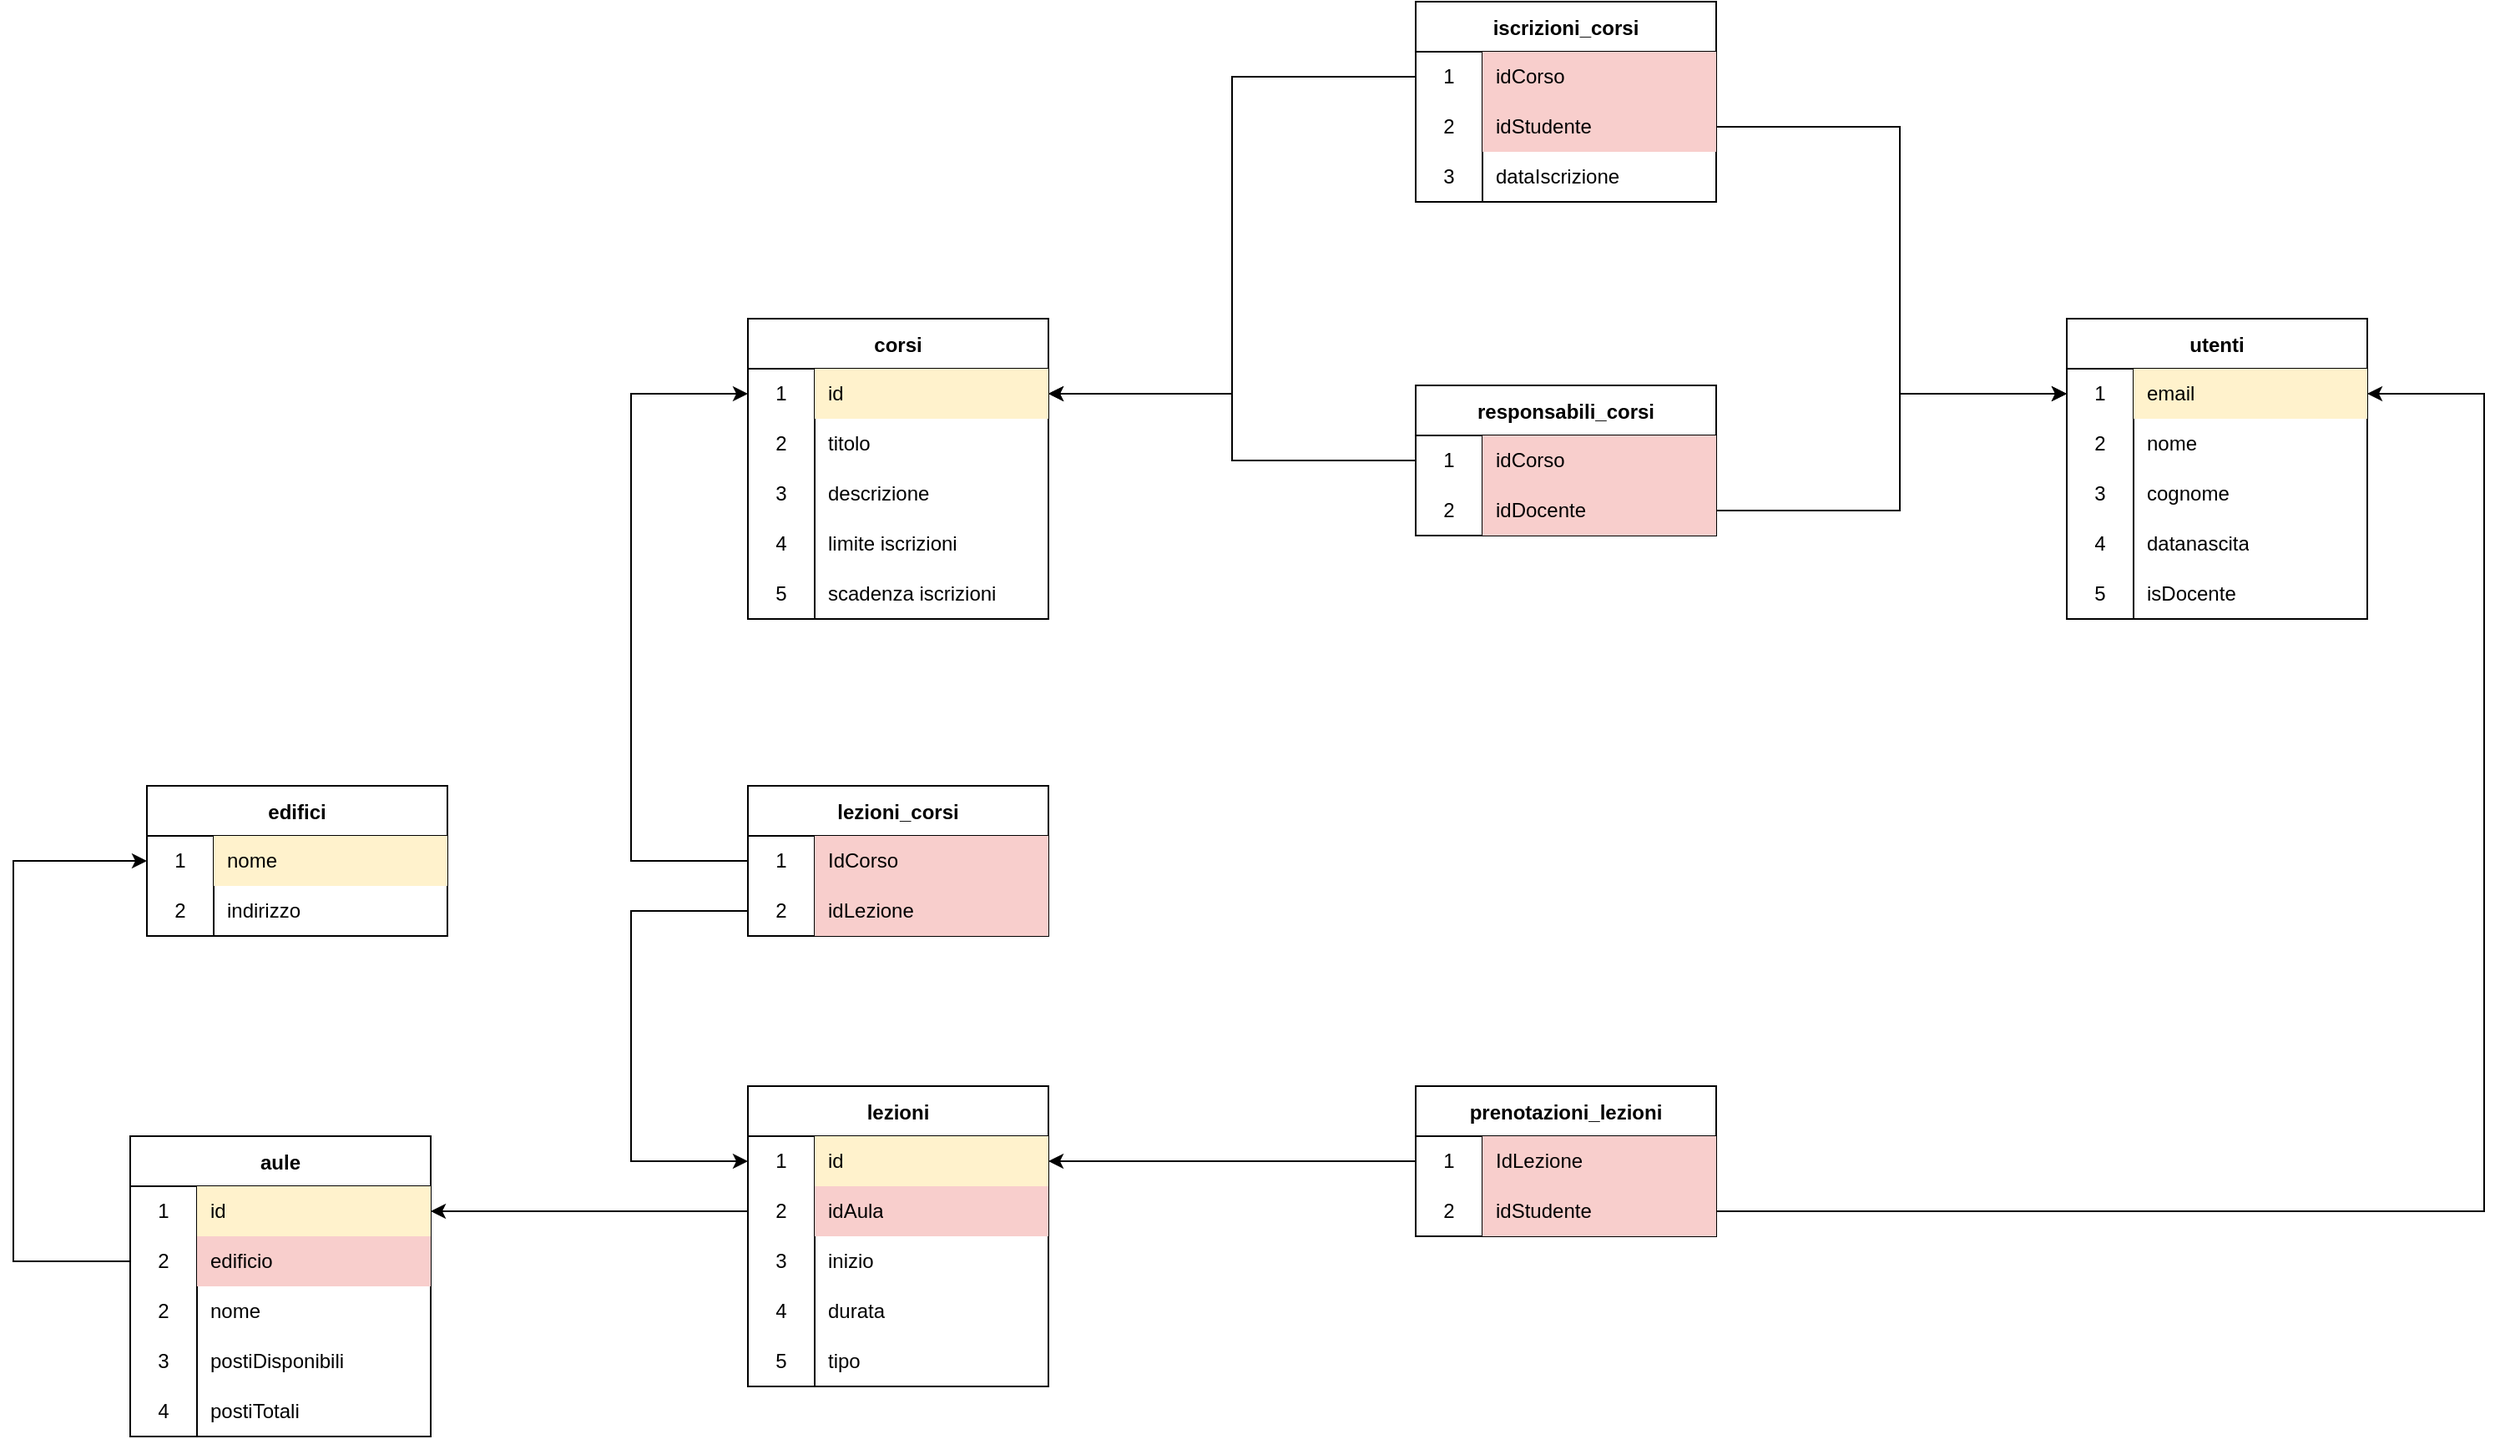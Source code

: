 <mxfile version="17.5.0" type="device"><diagram id="Do8OQqbNWDn9MiTwfZ_v" name="Page-1"><mxGraphModel dx="2545" dy="905" grid="1" gridSize="10" guides="1" tooltips="1" connect="1" arrows="1" fold="1" page="1" pageScale="1" pageWidth="827" pageHeight="1169" math="0" shadow="0"><root><mxCell id="0"/><mxCell id="1" parent="0"/><mxCell id="9APpmhTUJoyWHnllZokA-2" value="utenti" style="shape=table;startSize=30;container=1;collapsible=0;childLayout=tableLayout;fixedRows=1;rowLines=0;fontStyle=1;" parent="1" vertex="1"><mxGeometry x="860" y="480" width="180" height="180" as="geometry"/></mxCell><mxCell id="9APpmhTUJoyWHnllZokA-6" value="" style="shape=tableRow;horizontal=0;startSize=0;swimlaneHead=0;swimlaneBody=0;top=0;left=0;bottom=0;right=0;collapsible=0;dropTarget=0;fillColor=none;points=[[0,0.5],[1,0.5]];portConstraint=eastwest;" parent="9APpmhTUJoyWHnllZokA-2" vertex="1"><mxGeometry y="30" width="180" height="30" as="geometry"/></mxCell><mxCell id="9APpmhTUJoyWHnllZokA-7" value="1" style="shape=partialRectangle;html=1;whiteSpace=wrap;connectable=0;fillColor=none;top=0;left=0;bottom=0;right=0;overflow=hidden;" parent="9APpmhTUJoyWHnllZokA-6" vertex="1"><mxGeometry width="40" height="30" as="geometry"><mxRectangle width="40" height="30" as="alternateBounds"/></mxGeometry></mxCell><mxCell id="9APpmhTUJoyWHnllZokA-8" value="email" style="shape=partialRectangle;html=1;whiteSpace=wrap;connectable=0;fillColor=#fff2cc;top=0;left=0;bottom=0;right=0;align=left;spacingLeft=6;overflow=hidden;strokeColor=#d6b656;" parent="9APpmhTUJoyWHnllZokA-6" vertex="1"><mxGeometry x="40" width="140" height="30" as="geometry"><mxRectangle width="140" height="30" as="alternateBounds"/></mxGeometry></mxCell><mxCell id="9APpmhTUJoyWHnllZokA-9" style="shape=tableRow;horizontal=0;startSize=0;swimlaneHead=0;swimlaneBody=0;top=0;left=0;bottom=0;right=0;collapsible=0;dropTarget=0;fillColor=none;points=[[0,0.5],[1,0.5]];portConstraint=eastwest;" parent="9APpmhTUJoyWHnllZokA-2" vertex="1"><mxGeometry y="60" width="180" height="30" as="geometry"/></mxCell><mxCell id="9APpmhTUJoyWHnllZokA-10" value="2" style="shape=partialRectangle;html=1;whiteSpace=wrap;connectable=0;fillColor=none;top=0;left=0;bottom=0;right=0;overflow=hidden;" parent="9APpmhTUJoyWHnllZokA-9" vertex="1"><mxGeometry width="40" height="30" as="geometry"><mxRectangle width="40" height="30" as="alternateBounds"/></mxGeometry></mxCell><mxCell id="9APpmhTUJoyWHnllZokA-11" value="nome" style="shape=partialRectangle;html=1;whiteSpace=wrap;connectable=0;fillColor=none;top=0;left=0;bottom=0;right=0;align=left;spacingLeft=6;overflow=hidden;" parent="9APpmhTUJoyWHnllZokA-9" vertex="1"><mxGeometry x="40" width="140" height="30" as="geometry"><mxRectangle width="140" height="30" as="alternateBounds"/></mxGeometry></mxCell><mxCell id="9APpmhTUJoyWHnllZokA-12" style="shape=tableRow;horizontal=0;startSize=0;swimlaneHead=0;swimlaneBody=0;top=0;left=0;bottom=0;right=0;collapsible=0;dropTarget=0;fillColor=none;points=[[0,0.5],[1,0.5]];portConstraint=eastwest;" parent="9APpmhTUJoyWHnllZokA-2" vertex="1"><mxGeometry y="90" width="180" height="30" as="geometry"/></mxCell><mxCell id="9APpmhTUJoyWHnllZokA-13" value="3" style="shape=partialRectangle;html=1;whiteSpace=wrap;connectable=0;fillColor=none;top=0;left=0;bottom=0;right=0;overflow=hidden;" parent="9APpmhTUJoyWHnllZokA-12" vertex="1"><mxGeometry width="40" height="30" as="geometry"><mxRectangle width="40" height="30" as="alternateBounds"/></mxGeometry></mxCell><mxCell id="9APpmhTUJoyWHnllZokA-14" value="cognome" style="shape=partialRectangle;html=1;whiteSpace=wrap;connectable=0;fillColor=none;top=0;left=0;bottom=0;right=0;align=left;spacingLeft=6;overflow=hidden;" parent="9APpmhTUJoyWHnllZokA-12" vertex="1"><mxGeometry x="40" width="140" height="30" as="geometry"><mxRectangle width="140" height="30" as="alternateBounds"/></mxGeometry></mxCell><mxCell id="9APpmhTUJoyWHnllZokA-15" style="shape=tableRow;horizontal=0;startSize=0;swimlaneHead=0;swimlaneBody=0;top=0;left=0;bottom=0;right=0;collapsible=0;dropTarget=0;fillColor=none;points=[[0,0.5],[1,0.5]];portConstraint=eastwest;" parent="9APpmhTUJoyWHnllZokA-2" vertex="1"><mxGeometry y="120" width="180" height="30" as="geometry"/></mxCell><mxCell id="9APpmhTUJoyWHnllZokA-16" value="4" style="shape=partialRectangle;html=1;whiteSpace=wrap;connectable=0;fillColor=none;top=0;left=0;bottom=0;right=0;overflow=hidden;" parent="9APpmhTUJoyWHnllZokA-15" vertex="1"><mxGeometry width="40" height="30" as="geometry"><mxRectangle width="40" height="30" as="alternateBounds"/></mxGeometry></mxCell><mxCell id="9APpmhTUJoyWHnllZokA-17" value="datanascita" style="shape=partialRectangle;html=1;whiteSpace=wrap;connectable=0;fillColor=none;top=0;left=0;bottom=0;right=0;align=left;spacingLeft=6;overflow=hidden;" parent="9APpmhTUJoyWHnllZokA-15" vertex="1"><mxGeometry x="40" width="140" height="30" as="geometry"><mxRectangle width="140" height="30" as="alternateBounds"/></mxGeometry></mxCell><mxCell id="9APpmhTUJoyWHnllZokA-133" style="shape=tableRow;horizontal=0;startSize=0;swimlaneHead=0;swimlaneBody=0;top=0;left=0;bottom=0;right=0;collapsible=0;dropTarget=0;fillColor=none;points=[[0,0.5],[1,0.5]];portConstraint=eastwest;" parent="9APpmhTUJoyWHnllZokA-2" vertex="1"><mxGeometry y="150" width="180" height="30" as="geometry"/></mxCell><mxCell id="9APpmhTUJoyWHnllZokA-134" value="5" style="shape=partialRectangle;html=1;whiteSpace=wrap;connectable=0;fillColor=none;top=0;left=0;bottom=0;right=0;overflow=hidden;" parent="9APpmhTUJoyWHnllZokA-133" vertex="1"><mxGeometry width="40" height="30" as="geometry"><mxRectangle width="40" height="30" as="alternateBounds"/></mxGeometry></mxCell><mxCell id="9APpmhTUJoyWHnllZokA-135" value="isDocente" style="shape=partialRectangle;html=1;whiteSpace=wrap;connectable=0;fillColor=none;top=0;left=0;bottom=0;right=0;align=left;spacingLeft=6;overflow=hidden;" parent="9APpmhTUJoyWHnllZokA-133" vertex="1"><mxGeometry x="40" width="140" height="30" as="geometry"><mxRectangle width="140" height="30" as="alternateBounds"/></mxGeometry></mxCell><mxCell id="9APpmhTUJoyWHnllZokA-33" value="lezioni" style="shape=table;startSize=30;container=1;collapsible=0;childLayout=tableLayout;fixedRows=1;rowLines=0;fontStyle=1;" parent="1" vertex="1"><mxGeometry x="70" y="940" width="180" height="180" as="geometry"/></mxCell><mxCell id="9APpmhTUJoyWHnllZokA-34" value="" style="shape=tableRow;horizontal=0;startSize=0;swimlaneHead=0;swimlaneBody=0;top=0;left=0;bottom=0;right=0;collapsible=0;dropTarget=0;fillColor=none;points=[[0,0.5],[1,0.5]];portConstraint=eastwest;" parent="9APpmhTUJoyWHnllZokA-33" vertex="1"><mxGeometry y="30" width="180" height="30" as="geometry"/></mxCell><mxCell id="9APpmhTUJoyWHnllZokA-35" value="1" style="shape=partialRectangle;html=1;whiteSpace=wrap;connectable=0;fillColor=none;top=0;left=0;bottom=0;right=0;overflow=hidden;pointerEvents=1;" parent="9APpmhTUJoyWHnllZokA-34" vertex="1"><mxGeometry width="40" height="30" as="geometry"><mxRectangle width="40" height="30" as="alternateBounds"/></mxGeometry></mxCell><mxCell id="9APpmhTUJoyWHnllZokA-36" value="id" style="shape=partialRectangle;html=1;whiteSpace=wrap;connectable=0;fillColor=#fff2cc;top=0;left=0;bottom=0;right=0;align=left;spacingLeft=6;overflow=hidden;strokeColor=#d6b656;" parent="9APpmhTUJoyWHnllZokA-34" vertex="1"><mxGeometry x="40" width="140" height="30" as="geometry"><mxRectangle width="140" height="30" as="alternateBounds"/></mxGeometry></mxCell><mxCell id="9APpmhTUJoyWHnllZokA-204" style="shape=tableRow;horizontal=0;startSize=0;swimlaneHead=0;swimlaneBody=0;top=0;left=0;bottom=0;right=0;collapsible=0;dropTarget=0;fillColor=none;points=[[0,0.5],[1,0.5]];portConstraint=eastwest;" parent="9APpmhTUJoyWHnllZokA-33" vertex="1"><mxGeometry y="60" width="180" height="30" as="geometry"/></mxCell><mxCell id="9APpmhTUJoyWHnllZokA-205" value="2" style="shape=partialRectangle;html=1;whiteSpace=wrap;connectable=0;fillColor=none;top=0;left=0;bottom=0;right=0;overflow=hidden;" parent="9APpmhTUJoyWHnllZokA-204" vertex="1"><mxGeometry width="40" height="30" as="geometry"><mxRectangle width="40" height="30" as="alternateBounds"/></mxGeometry></mxCell><mxCell id="9APpmhTUJoyWHnllZokA-206" value="&lt;span&gt;idAula&lt;/span&gt;" style="shape=partialRectangle;html=1;whiteSpace=wrap;connectable=0;fillColor=#f8cecc;top=0;left=0;bottom=0;right=0;align=left;spacingLeft=6;overflow=hidden;strokeColor=#b85450;" parent="9APpmhTUJoyWHnllZokA-204" vertex="1"><mxGeometry x="40" width="140" height="30" as="geometry"><mxRectangle width="140" height="30" as="alternateBounds"/></mxGeometry></mxCell><mxCell id="9APpmhTUJoyWHnllZokA-37" value="" style="shape=tableRow;horizontal=0;startSize=0;swimlaneHead=0;swimlaneBody=0;top=0;left=0;bottom=0;right=0;collapsible=0;dropTarget=0;fillColor=none;points=[[0,0.5],[1,0.5]];portConstraint=eastwest;" parent="9APpmhTUJoyWHnllZokA-33" vertex="1"><mxGeometry y="90" width="180" height="30" as="geometry"/></mxCell><mxCell id="9APpmhTUJoyWHnllZokA-38" value="3" style="shape=partialRectangle;html=1;whiteSpace=wrap;connectable=0;fillColor=none;top=0;left=0;bottom=0;right=0;overflow=hidden;" parent="9APpmhTUJoyWHnllZokA-37" vertex="1"><mxGeometry width="40" height="30" as="geometry"><mxRectangle width="40" height="30" as="alternateBounds"/></mxGeometry></mxCell><mxCell id="9APpmhTUJoyWHnllZokA-39" value="inizio" style="shape=partialRectangle;html=1;whiteSpace=wrap;connectable=0;fillColor=none;top=0;left=0;bottom=0;right=0;align=left;spacingLeft=6;overflow=hidden;" parent="9APpmhTUJoyWHnllZokA-37" vertex="1"><mxGeometry x="40" width="140" height="30" as="geometry"><mxRectangle width="140" height="30" as="alternateBounds"/></mxGeometry></mxCell><mxCell id="9APpmhTUJoyWHnllZokA-40" value="" style="shape=tableRow;horizontal=0;startSize=0;swimlaneHead=0;swimlaneBody=0;top=0;left=0;bottom=0;right=0;collapsible=0;dropTarget=0;fillColor=none;points=[[0,0.5],[1,0.5]];portConstraint=eastwest;" parent="9APpmhTUJoyWHnllZokA-33" vertex="1"><mxGeometry y="120" width="180" height="30" as="geometry"/></mxCell><mxCell id="9APpmhTUJoyWHnllZokA-41" value="4" style="shape=partialRectangle;html=1;whiteSpace=wrap;connectable=0;fillColor=none;top=0;left=0;bottom=0;right=0;overflow=hidden;" parent="9APpmhTUJoyWHnllZokA-40" vertex="1"><mxGeometry width="40" height="30" as="geometry"><mxRectangle width="40" height="30" as="alternateBounds"/></mxGeometry></mxCell><mxCell id="9APpmhTUJoyWHnllZokA-42" value="durata" style="shape=partialRectangle;html=1;whiteSpace=wrap;connectable=0;fillColor=none;top=0;left=0;bottom=0;right=0;align=left;spacingLeft=6;overflow=hidden;" parent="9APpmhTUJoyWHnllZokA-40" vertex="1"><mxGeometry x="40" width="140" height="30" as="geometry"><mxRectangle width="140" height="30" as="alternateBounds"/></mxGeometry></mxCell><mxCell id="9APpmhTUJoyWHnllZokA-200" style="shape=tableRow;horizontal=0;startSize=0;swimlaneHead=0;swimlaneBody=0;top=0;left=0;bottom=0;right=0;collapsible=0;dropTarget=0;fillColor=none;points=[[0,0.5],[1,0.5]];portConstraint=eastwest;" parent="9APpmhTUJoyWHnllZokA-33" vertex="1"><mxGeometry y="150" width="180" height="30" as="geometry"/></mxCell><mxCell id="9APpmhTUJoyWHnllZokA-201" value="5" style="shape=partialRectangle;html=1;whiteSpace=wrap;connectable=0;fillColor=none;top=0;left=0;bottom=0;right=0;overflow=hidden;" parent="9APpmhTUJoyWHnllZokA-200" vertex="1"><mxGeometry width="40" height="30" as="geometry"><mxRectangle width="40" height="30" as="alternateBounds"/></mxGeometry></mxCell><mxCell id="9APpmhTUJoyWHnllZokA-202" value="tipo" style="shape=partialRectangle;html=1;whiteSpace=wrap;connectable=0;fillColor=none;top=0;left=0;bottom=0;right=0;align=left;spacingLeft=6;overflow=hidden;" parent="9APpmhTUJoyWHnllZokA-200" vertex="1"><mxGeometry x="40" width="140" height="30" as="geometry"><mxRectangle width="140" height="30" as="alternateBounds"/></mxGeometry></mxCell><mxCell id="9APpmhTUJoyWHnllZokA-43" value="corsi" style="shape=table;startSize=30;container=1;collapsible=0;childLayout=tableLayout;fixedRows=1;rowLines=0;fontStyle=1;" parent="1" vertex="1"><mxGeometry x="70" y="480" width="180" height="180" as="geometry"/></mxCell><mxCell id="9APpmhTUJoyWHnllZokA-44" style="shape=tableRow;horizontal=0;startSize=0;swimlaneHead=0;swimlaneBody=0;top=0;left=0;bottom=0;right=0;collapsible=0;dropTarget=0;fillColor=none;points=[[0,0.5],[1,0.5]];portConstraint=eastwest;" parent="9APpmhTUJoyWHnllZokA-43" vertex="1"><mxGeometry y="30" width="180" height="30" as="geometry"/></mxCell><mxCell id="9APpmhTUJoyWHnllZokA-45" value="1" style="shape=partialRectangle;html=1;whiteSpace=wrap;connectable=0;fillColor=none;top=0;left=0;bottom=0;right=0;overflow=hidden;pointerEvents=1;" parent="9APpmhTUJoyWHnllZokA-44" vertex="1"><mxGeometry width="40" height="30" as="geometry"><mxRectangle width="40" height="30" as="alternateBounds"/></mxGeometry></mxCell><mxCell id="9APpmhTUJoyWHnllZokA-46" value="id" style="shape=partialRectangle;html=1;whiteSpace=wrap;connectable=0;fillColor=#fff2cc;top=0;left=0;bottom=0;right=0;align=left;spacingLeft=6;overflow=hidden;strokeColor=#d6b656;" parent="9APpmhTUJoyWHnllZokA-44" vertex="1"><mxGeometry x="40" width="140" height="30" as="geometry"><mxRectangle width="140" height="30" as="alternateBounds"/></mxGeometry></mxCell><mxCell id="9APpmhTUJoyWHnllZokA-47" value="" style="shape=tableRow;horizontal=0;startSize=0;swimlaneHead=0;swimlaneBody=0;top=0;left=0;bottom=0;right=0;collapsible=0;dropTarget=0;fillColor=none;points=[[0,0.5],[1,0.5]];portConstraint=eastwest;" parent="9APpmhTUJoyWHnllZokA-43" vertex="1"><mxGeometry y="60" width="180" height="30" as="geometry"/></mxCell><mxCell id="9APpmhTUJoyWHnllZokA-48" value="2" style="shape=partialRectangle;html=1;whiteSpace=wrap;connectable=0;fillColor=none;top=0;left=0;bottom=0;right=0;overflow=hidden;pointerEvents=1;" parent="9APpmhTUJoyWHnllZokA-47" vertex="1"><mxGeometry width="40" height="30" as="geometry"><mxRectangle width="40" height="30" as="alternateBounds"/></mxGeometry></mxCell><mxCell id="9APpmhTUJoyWHnllZokA-49" value="titolo" style="shape=partialRectangle;html=1;whiteSpace=wrap;connectable=0;fillColor=none;top=0;left=0;bottom=0;right=0;align=left;spacingLeft=6;overflow=hidden;" parent="9APpmhTUJoyWHnllZokA-47" vertex="1"><mxGeometry x="40" width="140" height="30" as="geometry"><mxRectangle width="140" height="30" as="alternateBounds"/></mxGeometry></mxCell><mxCell id="paKhZ5-qJd5fVoAZMEzW-17" style="shape=tableRow;horizontal=0;startSize=0;swimlaneHead=0;swimlaneBody=0;top=0;left=0;bottom=0;right=0;collapsible=0;dropTarget=0;fillColor=none;points=[[0,0.5],[1,0.5]];portConstraint=eastwest;" vertex="1" parent="9APpmhTUJoyWHnllZokA-43"><mxGeometry y="90" width="180" height="30" as="geometry"/></mxCell><mxCell id="paKhZ5-qJd5fVoAZMEzW-18" value="3" style="shape=partialRectangle;html=1;whiteSpace=wrap;connectable=0;fillColor=none;top=0;left=0;bottom=0;right=0;overflow=hidden;pointerEvents=1;" vertex="1" parent="paKhZ5-qJd5fVoAZMEzW-17"><mxGeometry width="40" height="30" as="geometry"><mxRectangle width="40" height="30" as="alternateBounds"/></mxGeometry></mxCell><mxCell id="paKhZ5-qJd5fVoAZMEzW-19" value="&lt;span&gt;descrizione&lt;/span&gt;" style="shape=partialRectangle;html=1;whiteSpace=wrap;connectable=0;fillColor=none;top=0;left=0;bottom=0;right=0;align=left;spacingLeft=6;overflow=hidden;" vertex="1" parent="paKhZ5-qJd5fVoAZMEzW-17"><mxGeometry x="40" width="140" height="30" as="geometry"><mxRectangle width="140" height="30" as="alternateBounds"/></mxGeometry></mxCell><mxCell id="9APpmhTUJoyWHnllZokA-50" value="" style="shape=tableRow;horizontal=0;startSize=0;swimlaneHead=0;swimlaneBody=0;top=0;left=0;bottom=0;right=0;collapsible=0;dropTarget=0;fillColor=none;points=[[0,0.5],[1,0.5]];portConstraint=eastwest;" parent="9APpmhTUJoyWHnllZokA-43" vertex="1"><mxGeometry y="120" width="180" height="30" as="geometry"/></mxCell><mxCell id="9APpmhTUJoyWHnllZokA-51" value="4" style="shape=partialRectangle;html=1;whiteSpace=wrap;connectable=0;fillColor=none;top=0;left=0;bottom=0;right=0;overflow=hidden;" parent="9APpmhTUJoyWHnllZokA-50" vertex="1"><mxGeometry width="40" height="30" as="geometry"><mxRectangle width="40" height="30" as="alternateBounds"/></mxGeometry></mxCell><mxCell id="9APpmhTUJoyWHnllZokA-52" value="limite iscrizioni" style="shape=partialRectangle;html=1;whiteSpace=wrap;connectable=0;fillColor=none;top=0;left=0;bottom=0;right=0;align=left;spacingLeft=6;overflow=hidden;" parent="9APpmhTUJoyWHnllZokA-50" vertex="1"><mxGeometry x="40" width="140" height="30" as="geometry"><mxRectangle width="140" height="30" as="alternateBounds"/></mxGeometry></mxCell><mxCell id="9APpmhTUJoyWHnllZokA-53" value="" style="shape=tableRow;horizontal=0;startSize=0;swimlaneHead=0;swimlaneBody=0;top=0;left=0;bottom=0;right=0;collapsible=0;dropTarget=0;fillColor=none;points=[[0,0.5],[1,0.5]];portConstraint=eastwest;" parent="9APpmhTUJoyWHnllZokA-43" vertex="1"><mxGeometry y="150" width="180" height="30" as="geometry"/></mxCell><mxCell id="9APpmhTUJoyWHnllZokA-54" value="5" style="shape=partialRectangle;html=1;whiteSpace=wrap;connectable=0;fillColor=none;top=0;left=0;bottom=0;right=0;overflow=hidden;" parent="9APpmhTUJoyWHnllZokA-53" vertex="1"><mxGeometry width="40" height="30" as="geometry"><mxRectangle width="40" height="30" as="alternateBounds"/></mxGeometry></mxCell><mxCell id="9APpmhTUJoyWHnllZokA-55" value="scadenza iscrizioni" style="shape=partialRectangle;html=1;whiteSpace=wrap;connectable=0;fillColor=none;top=0;left=0;bottom=0;right=0;align=left;spacingLeft=6;overflow=hidden;" parent="9APpmhTUJoyWHnllZokA-53" vertex="1"><mxGeometry x="40" width="140" height="30" as="geometry"><mxRectangle width="140" height="30" as="alternateBounds"/></mxGeometry></mxCell><mxCell id="9APpmhTUJoyWHnllZokA-60" value="aule" style="shape=table;startSize=30;container=1;collapsible=0;childLayout=tableLayout;fixedRows=1;rowLines=0;fontStyle=1;" parent="1" vertex="1"><mxGeometry x="-300" y="970" width="180" height="180" as="geometry"/></mxCell><mxCell id="9APpmhTUJoyWHnllZokA-61" value="" style="shape=tableRow;horizontal=0;startSize=0;swimlaneHead=0;swimlaneBody=0;top=0;left=0;bottom=0;right=0;collapsible=0;dropTarget=0;fillColor=none;points=[[0,0.5],[1,0.5]];portConstraint=eastwest;" parent="9APpmhTUJoyWHnllZokA-60" vertex="1"><mxGeometry y="30" width="180" height="30" as="geometry"/></mxCell><mxCell id="9APpmhTUJoyWHnllZokA-62" value="1" style="shape=partialRectangle;html=1;whiteSpace=wrap;connectable=0;fillColor=none;top=0;left=0;bottom=0;right=0;overflow=hidden;pointerEvents=1;" parent="9APpmhTUJoyWHnllZokA-61" vertex="1"><mxGeometry width="40" height="30" as="geometry"><mxRectangle width="40" height="30" as="alternateBounds"/></mxGeometry></mxCell><mxCell id="9APpmhTUJoyWHnllZokA-63" value="id" style="shape=partialRectangle;html=1;whiteSpace=wrap;connectable=0;fillColor=#fff2cc;top=0;left=0;bottom=0;right=0;align=left;spacingLeft=6;overflow=hidden;strokeColor=#d6b656;" parent="9APpmhTUJoyWHnllZokA-61" vertex="1"><mxGeometry x="40" width="140" height="30" as="geometry"><mxRectangle width="140" height="30" as="alternateBounds"/></mxGeometry></mxCell><mxCell id="paKhZ5-qJd5fVoAZMEzW-9" style="shape=tableRow;horizontal=0;startSize=0;swimlaneHead=0;swimlaneBody=0;top=0;left=0;bottom=0;right=0;collapsible=0;dropTarget=0;fillColor=none;points=[[0,0.5],[1,0.5]];portConstraint=eastwest;" vertex="1" parent="9APpmhTUJoyWHnllZokA-60"><mxGeometry y="60" width="180" height="30" as="geometry"/></mxCell><mxCell id="paKhZ5-qJd5fVoAZMEzW-10" value="2" style="shape=partialRectangle;html=1;whiteSpace=wrap;connectable=0;fillColor=none;top=0;left=0;bottom=0;right=0;overflow=hidden;pointerEvents=1;" vertex="1" parent="paKhZ5-qJd5fVoAZMEzW-9"><mxGeometry width="40" height="30" as="geometry"><mxRectangle width="40" height="30" as="alternateBounds"/></mxGeometry></mxCell><mxCell id="paKhZ5-qJd5fVoAZMEzW-11" value="edificio" style="shape=partialRectangle;html=1;whiteSpace=wrap;connectable=0;fillColor=#f8cecc;top=0;left=0;bottom=0;right=0;align=left;spacingLeft=6;overflow=hidden;strokeColor=#b85450;" vertex="1" parent="paKhZ5-qJd5fVoAZMEzW-9"><mxGeometry x="40" width="140" height="30" as="geometry"><mxRectangle width="140" height="30" as="alternateBounds"/></mxGeometry></mxCell><mxCell id="9APpmhTUJoyWHnllZokA-64" value="" style="shape=tableRow;horizontal=0;startSize=0;swimlaneHead=0;swimlaneBody=0;top=0;left=0;bottom=0;right=0;collapsible=0;dropTarget=0;fillColor=none;points=[[0,0.5],[1,0.5]];portConstraint=eastwest;" parent="9APpmhTUJoyWHnllZokA-60" vertex="1"><mxGeometry y="90" width="180" height="30" as="geometry"/></mxCell><mxCell id="9APpmhTUJoyWHnllZokA-65" value="2" style="shape=partialRectangle;html=1;whiteSpace=wrap;connectable=0;fillColor=none;top=0;left=0;bottom=0;right=0;overflow=hidden;" parent="9APpmhTUJoyWHnllZokA-64" vertex="1"><mxGeometry width="40" height="30" as="geometry"><mxRectangle width="40" height="30" as="alternateBounds"/></mxGeometry></mxCell><mxCell id="9APpmhTUJoyWHnllZokA-66" value="nome" style="shape=partialRectangle;html=1;whiteSpace=wrap;connectable=0;fillColor=none;top=0;left=0;bottom=0;right=0;align=left;spacingLeft=6;overflow=hidden;" parent="9APpmhTUJoyWHnllZokA-64" vertex="1"><mxGeometry x="40" width="140" height="30" as="geometry"><mxRectangle width="140" height="30" as="alternateBounds"/></mxGeometry></mxCell><mxCell id="9APpmhTUJoyWHnllZokA-67" value="" style="shape=tableRow;horizontal=0;startSize=0;swimlaneHead=0;swimlaneBody=0;top=0;left=0;bottom=0;right=0;collapsible=0;dropTarget=0;fillColor=none;points=[[0,0.5],[1,0.5]];portConstraint=eastwest;" parent="9APpmhTUJoyWHnllZokA-60" vertex="1"><mxGeometry y="120" width="180" height="30" as="geometry"/></mxCell><mxCell id="9APpmhTUJoyWHnllZokA-68" value="3" style="shape=partialRectangle;html=1;whiteSpace=wrap;connectable=0;fillColor=none;top=0;left=0;bottom=0;right=0;overflow=hidden;" parent="9APpmhTUJoyWHnllZokA-67" vertex="1"><mxGeometry width="40" height="30" as="geometry"><mxRectangle width="40" height="30" as="alternateBounds"/></mxGeometry></mxCell><mxCell id="9APpmhTUJoyWHnllZokA-69" value="postiDisponibili" style="shape=partialRectangle;html=1;whiteSpace=wrap;connectable=0;fillColor=none;top=0;left=0;bottom=0;right=0;align=left;spacingLeft=6;overflow=hidden;" parent="9APpmhTUJoyWHnllZokA-67" vertex="1"><mxGeometry x="40" width="140" height="30" as="geometry"><mxRectangle width="140" height="30" as="alternateBounds"/></mxGeometry></mxCell><mxCell id="9APpmhTUJoyWHnllZokA-70" style="shape=tableRow;horizontal=0;startSize=0;swimlaneHead=0;swimlaneBody=0;top=0;left=0;bottom=0;right=0;collapsible=0;dropTarget=0;fillColor=none;points=[[0,0.5],[1,0.5]];portConstraint=eastwest;" parent="9APpmhTUJoyWHnllZokA-60" vertex="1"><mxGeometry y="150" width="180" height="30" as="geometry"/></mxCell><mxCell id="9APpmhTUJoyWHnllZokA-71" value="4" style="shape=partialRectangle;html=1;whiteSpace=wrap;connectable=0;fillColor=none;top=0;left=0;bottom=0;right=0;overflow=hidden;" parent="9APpmhTUJoyWHnllZokA-70" vertex="1"><mxGeometry width="40" height="30" as="geometry"><mxRectangle width="40" height="30" as="alternateBounds"/></mxGeometry></mxCell><mxCell id="9APpmhTUJoyWHnllZokA-72" value="postiTotali" style="shape=partialRectangle;html=1;whiteSpace=wrap;connectable=0;fillColor=none;top=0;left=0;bottom=0;right=0;align=left;spacingLeft=6;overflow=hidden;" parent="9APpmhTUJoyWHnllZokA-70" vertex="1"><mxGeometry x="40" width="140" height="30" as="geometry"><mxRectangle width="140" height="30" as="alternateBounds"/></mxGeometry></mxCell><mxCell id="9APpmhTUJoyWHnllZokA-73" value="edifici" style="shape=table;startSize=30;container=1;collapsible=0;childLayout=tableLayout;fixedRows=1;rowLines=0;fontStyle=1;" parent="1" vertex="1"><mxGeometry x="-290" y="760" width="180" height="90" as="geometry"/></mxCell><mxCell id="9APpmhTUJoyWHnllZokA-77" value="" style="shape=tableRow;horizontal=0;startSize=0;swimlaneHead=0;swimlaneBody=0;top=0;left=0;bottom=0;right=0;collapsible=0;dropTarget=0;fillColor=none;points=[[0,0.5],[1,0.5]];portConstraint=eastwest;" parent="9APpmhTUJoyWHnllZokA-73" vertex="1"><mxGeometry y="30" width="180" height="30" as="geometry"/></mxCell><mxCell id="9APpmhTUJoyWHnllZokA-78" value="1" style="shape=partialRectangle;html=1;whiteSpace=wrap;connectable=0;fillColor=none;top=0;left=0;bottom=0;right=0;overflow=hidden;" parent="9APpmhTUJoyWHnllZokA-77" vertex="1"><mxGeometry width="40" height="30" as="geometry"><mxRectangle width="40" height="30" as="alternateBounds"/></mxGeometry></mxCell><mxCell id="9APpmhTUJoyWHnllZokA-79" value="nome" style="shape=partialRectangle;html=1;whiteSpace=wrap;connectable=0;fillColor=#fff2cc;top=0;left=0;bottom=0;right=0;align=left;spacingLeft=6;overflow=hidden;strokeColor=#d6b656;" parent="9APpmhTUJoyWHnllZokA-77" vertex="1"><mxGeometry x="40" width="140" height="30" as="geometry"><mxRectangle width="140" height="30" as="alternateBounds"/></mxGeometry></mxCell><mxCell id="9APpmhTUJoyWHnllZokA-80" value="" style="shape=tableRow;horizontal=0;startSize=0;swimlaneHead=0;swimlaneBody=0;top=0;left=0;bottom=0;right=0;collapsible=0;dropTarget=0;fillColor=none;points=[[0,0.5],[1,0.5]];portConstraint=eastwest;" parent="9APpmhTUJoyWHnllZokA-73" vertex="1"><mxGeometry y="60" width="180" height="30" as="geometry"/></mxCell><mxCell id="9APpmhTUJoyWHnllZokA-81" value="2" style="shape=partialRectangle;html=1;whiteSpace=wrap;connectable=0;fillColor=none;top=0;left=0;bottom=0;right=0;overflow=hidden;" parent="9APpmhTUJoyWHnllZokA-80" vertex="1"><mxGeometry width="40" height="30" as="geometry"><mxRectangle width="40" height="30" as="alternateBounds"/></mxGeometry></mxCell><mxCell id="9APpmhTUJoyWHnllZokA-82" value="indirizzo" style="shape=partialRectangle;html=1;whiteSpace=wrap;connectable=0;fillColor=none;top=0;left=0;bottom=0;right=0;align=left;spacingLeft=6;overflow=hidden;" parent="9APpmhTUJoyWHnllZokA-80" vertex="1"><mxGeometry x="40" width="140" height="30" as="geometry"><mxRectangle width="140" height="30" as="alternateBounds"/></mxGeometry></mxCell><mxCell id="9APpmhTUJoyWHnllZokA-137" style="edgeStyle=orthogonalEdgeStyle;rounded=0;orthogonalLoop=1;jettySize=auto;html=1;exitX=1;exitY=0.5;exitDx=0;exitDy=0;entryX=1;entryY=0.5;entryDx=0;entryDy=0;startArrow=none;startFill=0;" parent="1" source="9APpmhTUJoyWHnllZokA-114" target="9APpmhTUJoyWHnllZokA-6" edge="1"><mxGeometry relative="1" as="geometry"><Array as="points"><mxPoint x="1110" y="1015"/><mxPoint x="1110" y="525"/></Array></mxGeometry></mxCell><mxCell id="9APpmhTUJoyWHnllZokA-103" value="prenotazioni_lezioni" style="shape=table;startSize=30;container=1;collapsible=0;childLayout=tableLayout;fixedRows=1;rowLines=0;fontStyle=1;" parent="1" vertex="1"><mxGeometry x="470" y="940" width="180" height="90" as="geometry"/></mxCell><mxCell id="9APpmhTUJoyWHnllZokA-104" value="" style="shape=tableRow;horizontal=0;startSize=0;swimlaneHead=0;swimlaneBody=0;top=0;left=0;bottom=0;right=0;collapsible=0;dropTarget=0;fillColor=none;points=[[0,0.5],[1,0.5]];portConstraint=eastwest;" parent="9APpmhTUJoyWHnllZokA-103" vertex="1"><mxGeometry y="30" width="180" height="30" as="geometry"/></mxCell><mxCell id="9APpmhTUJoyWHnllZokA-105" value="1" style="shape=partialRectangle;html=1;whiteSpace=wrap;connectable=0;fillColor=none;top=0;left=0;bottom=0;right=0;overflow=hidden;pointerEvents=1;" parent="9APpmhTUJoyWHnllZokA-104" vertex="1"><mxGeometry width="40" height="30" as="geometry"><mxRectangle width="40" height="30" as="alternateBounds"/></mxGeometry></mxCell><mxCell id="9APpmhTUJoyWHnllZokA-106" value="IdLezione" style="shape=partialRectangle;html=1;whiteSpace=wrap;connectable=0;top=0;left=0;bottom=0;right=0;align=left;spacingLeft=6;overflow=hidden;fillColor=#f8cecc;strokeColor=#b85450;" parent="9APpmhTUJoyWHnllZokA-104" vertex="1"><mxGeometry x="40" width="140" height="30" as="geometry"><mxRectangle width="140" height="30" as="alternateBounds"/></mxGeometry></mxCell><mxCell id="9APpmhTUJoyWHnllZokA-114" value="" style="shape=tableRow;horizontal=0;startSize=0;swimlaneHead=0;swimlaneBody=0;top=0;left=0;bottom=0;right=0;collapsible=0;dropTarget=0;fillColor=none;points=[[0,0.5],[1,0.5]];portConstraint=eastwest;" parent="9APpmhTUJoyWHnllZokA-103" vertex="1"><mxGeometry y="60" width="180" height="30" as="geometry"/></mxCell><mxCell id="9APpmhTUJoyWHnllZokA-115" value="2" style="shape=partialRectangle;html=1;whiteSpace=wrap;connectable=0;fillColor=none;top=0;left=0;bottom=0;right=0;overflow=hidden;pointerEvents=1;" parent="9APpmhTUJoyWHnllZokA-114" vertex="1"><mxGeometry width="40" height="30" as="geometry"><mxRectangle width="40" height="30" as="alternateBounds"/></mxGeometry></mxCell><mxCell id="9APpmhTUJoyWHnllZokA-116" value="idStudente" style="shape=partialRectangle;html=1;whiteSpace=wrap;connectable=0;fillColor=#f8cecc;top=0;left=0;bottom=0;right=0;align=left;spacingLeft=6;overflow=hidden;strokeColor=#b85450;" parent="9APpmhTUJoyWHnllZokA-114" vertex="1"><mxGeometry x="40" width="140" height="30" as="geometry"><mxRectangle width="140" height="30" as="alternateBounds"/></mxGeometry></mxCell><mxCell id="9APpmhTUJoyWHnllZokA-132" style="edgeStyle=orthogonalEdgeStyle;rounded=0;orthogonalLoop=1;jettySize=auto;html=1;entryX=0;entryY=0.5;entryDx=0;entryDy=0;startArrow=classic;startFill=1;exitX=1;exitY=0.5;exitDx=0;exitDy=0;endArrow=none;endFill=0;" parent="1" source="9APpmhTUJoyWHnllZokA-34" target="9APpmhTUJoyWHnllZokA-104" edge="1"><mxGeometry relative="1" as="geometry"><mxPoint x="330" y="1020" as="targetPoint"/><Array as="points"><mxPoint x="470" y="985"/></Array><mxPoint x="260" y="958" as="sourcePoint"/></mxGeometry></mxCell><mxCell id="9APpmhTUJoyWHnllZokA-155" style="edgeStyle=orthogonalEdgeStyle;rounded=0;orthogonalLoop=1;jettySize=auto;html=1;exitX=1;exitY=0.5;exitDx=0;exitDy=0;startArrow=none;startFill=0;entryX=0;entryY=0.5;entryDx=0;entryDy=0;" parent="1" source="9APpmhTUJoyWHnllZokA-143" target="9APpmhTUJoyWHnllZokA-6" edge="1"><mxGeometry relative="1" as="geometry"><Array as="points"><mxPoint x="760" y="365"/><mxPoint x="760" y="525"/></Array></mxGeometry></mxCell><mxCell id="9APpmhTUJoyWHnllZokA-156" style="edgeStyle=orthogonalEdgeStyle;rounded=0;orthogonalLoop=1;jettySize=auto;html=1;exitX=0;exitY=0.5;exitDx=0;exitDy=0;startArrow=none;startFill=0;entryX=1;entryY=0.25;entryDx=0;entryDy=0;" parent="1" source="9APpmhTUJoyWHnllZokA-140" target="9APpmhTUJoyWHnllZokA-43" edge="1"><mxGeometry relative="1" as="geometry"/></mxCell><mxCell id="9APpmhTUJoyWHnllZokA-139" value="iscrizioni_corsi" style="shape=table;startSize=30;container=1;collapsible=0;childLayout=tableLayout;fixedRows=1;rowLines=0;fontStyle=1;" parent="1" vertex="1"><mxGeometry x="470" y="290" width="180" height="120" as="geometry"/></mxCell><mxCell id="9APpmhTUJoyWHnllZokA-140" style="shape=tableRow;horizontal=0;startSize=0;swimlaneHead=0;swimlaneBody=0;top=0;left=0;bottom=0;right=0;collapsible=0;dropTarget=0;fillColor=none;points=[[0,0.5],[1,0.5]];portConstraint=eastwest;" parent="9APpmhTUJoyWHnllZokA-139" vertex="1"><mxGeometry y="30" width="180" height="30" as="geometry"/></mxCell><mxCell id="9APpmhTUJoyWHnllZokA-141" value="1" style="shape=partialRectangle;html=1;whiteSpace=wrap;connectable=0;fillColor=none;top=0;left=0;bottom=0;right=0;overflow=hidden;pointerEvents=1;" parent="9APpmhTUJoyWHnllZokA-140" vertex="1"><mxGeometry width="40" height="30" as="geometry"><mxRectangle width="40" height="30" as="alternateBounds"/></mxGeometry></mxCell><mxCell id="9APpmhTUJoyWHnllZokA-142" value="idCorso" style="shape=partialRectangle;html=1;whiteSpace=wrap;connectable=0;fillColor=#f8cecc;top=0;left=0;bottom=0;right=0;align=left;spacingLeft=6;overflow=hidden;strokeColor=#b85450;" parent="9APpmhTUJoyWHnllZokA-140" vertex="1"><mxGeometry x="40" width="140" height="30" as="geometry"><mxRectangle width="140" height="30" as="alternateBounds"/></mxGeometry></mxCell><mxCell id="9APpmhTUJoyWHnllZokA-143" value="" style="shape=tableRow;horizontal=0;startSize=0;swimlaneHead=0;swimlaneBody=0;top=0;left=0;bottom=0;right=0;collapsible=0;dropTarget=0;fillColor=none;points=[[0,0.5],[1,0.5]];portConstraint=eastwest;" parent="9APpmhTUJoyWHnllZokA-139" vertex="1"><mxGeometry y="60" width="180" height="30" as="geometry"/></mxCell><mxCell id="9APpmhTUJoyWHnllZokA-144" value="2" style="shape=partialRectangle;html=1;whiteSpace=wrap;connectable=0;fillColor=none;top=0;left=0;bottom=0;right=0;overflow=hidden;pointerEvents=1;" parent="9APpmhTUJoyWHnllZokA-143" vertex="1"><mxGeometry width="40" height="30" as="geometry"><mxRectangle width="40" height="30" as="alternateBounds"/></mxGeometry></mxCell><mxCell id="9APpmhTUJoyWHnllZokA-145" value="idStudente" style="shape=partialRectangle;html=1;whiteSpace=wrap;connectable=0;fillColor=#f8cecc;top=0;left=0;bottom=0;right=0;align=left;spacingLeft=6;overflow=hidden;strokeColor=#b85450;" parent="9APpmhTUJoyWHnllZokA-143" vertex="1"><mxGeometry x="40" width="140" height="30" as="geometry"><mxRectangle width="140" height="30" as="alternateBounds"/></mxGeometry></mxCell><mxCell id="9APpmhTUJoyWHnllZokA-146" value="" style="shape=tableRow;horizontal=0;startSize=0;swimlaneHead=0;swimlaneBody=0;top=0;left=0;bottom=0;right=0;collapsible=0;dropTarget=0;fillColor=none;points=[[0,0.5],[1,0.5]];portConstraint=eastwest;" parent="9APpmhTUJoyWHnllZokA-139" vertex="1"><mxGeometry y="90" width="180" height="30" as="geometry"/></mxCell><mxCell id="9APpmhTUJoyWHnllZokA-147" value="3" style="shape=partialRectangle;html=1;whiteSpace=wrap;connectable=0;fillColor=none;top=0;left=0;bottom=0;right=0;overflow=hidden;" parent="9APpmhTUJoyWHnllZokA-146" vertex="1"><mxGeometry width="40" height="30" as="geometry"><mxRectangle width="40" height="30" as="alternateBounds"/></mxGeometry></mxCell><mxCell id="9APpmhTUJoyWHnllZokA-148" value="dataIscrizione" style="shape=partialRectangle;html=1;whiteSpace=wrap;connectable=0;fillColor=none;top=0;left=0;bottom=0;right=0;align=left;spacingLeft=6;overflow=hidden;" parent="9APpmhTUJoyWHnllZokA-146" vertex="1"><mxGeometry x="40" width="140" height="30" as="geometry"><mxRectangle width="140" height="30" as="alternateBounds"/></mxGeometry></mxCell><mxCell id="9APpmhTUJoyWHnllZokA-167" style="edgeStyle=orthogonalEdgeStyle;rounded=0;orthogonalLoop=1;jettySize=auto;html=1;exitX=1;exitY=0.5;exitDx=0;exitDy=0;entryX=0;entryY=0.5;entryDx=0;entryDy=0;startArrow=none;startFill=0;" parent="1" source="9APpmhTUJoyWHnllZokA-161" target="9APpmhTUJoyWHnllZokA-6" edge="1"><mxGeometry relative="1" as="geometry"><Array as="points"><mxPoint x="760" y="595"/><mxPoint x="760" y="525"/></Array></mxGeometry></mxCell><mxCell id="9APpmhTUJoyWHnllZokA-168" style="edgeStyle=orthogonalEdgeStyle;rounded=0;orthogonalLoop=1;jettySize=auto;html=1;entryX=1;entryY=0.25;entryDx=0;entryDy=0;startArrow=none;startFill=0;exitX=0;exitY=0.5;exitDx=0;exitDy=0;" parent="1" source="9APpmhTUJoyWHnllZokA-158" target="9APpmhTUJoyWHnllZokA-43" edge="1"><mxGeometry relative="1" as="geometry"><Array as="points"><mxPoint x="360" y="565"/><mxPoint x="360" y="525"/></Array><mxPoint x="450" y="520" as="sourcePoint"/></mxGeometry></mxCell><mxCell id="9APpmhTUJoyWHnllZokA-157" value="responsabili_corsi" style="shape=table;startSize=30;container=1;collapsible=0;childLayout=tableLayout;fixedRows=1;rowLines=0;fontStyle=1;" parent="1" vertex="1"><mxGeometry x="470" y="520" width="180" height="90" as="geometry"/></mxCell><mxCell id="9APpmhTUJoyWHnllZokA-158" style="shape=tableRow;horizontal=0;startSize=0;swimlaneHead=0;swimlaneBody=0;top=0;left=0;bottom=0;right=0;collapsible=0;dropTarget=0;fillColor=none;points=[[0,0.5],[1,0.5]];portConstraint=eastwest;" parent="9APpmhTUJoyWHnllZokA-157" vertex="1"><mxGeometry y="30" width="180" height="30" as="geometry"/></mxCell><mxCell id="9APpmhTUJoyWHnllZokA-159" value="1" style="shape=partialRectangle;html=1;whiteSpace=wrap;connectable=0;fillColor=none;top=0;left=0;bottom=0;right=0;overflow=hidden;pointerEvents=1;" parent="9APpmhTUJoyWHnllZokA-158" vertex="1"><mxGeometry width="40" height="30" as="geometry"><mxRectangle width="40" height="30" as="alternateBounds"/></mxGeometry></mxCell><mxCell id="9APpmhTUJoyWHnllZokA-160" value="idCorso" style="shape=partialRectangle;html=1;whiteSpace=wrap;connectable=0;fillColor=#f8cecc;top=0;left=0;bottom=0;right=0;align=left;spacingLeft=6;overflow=hidden;strokeColor=#b85450;" parent="9APpmhTUJoyWHnllZokA-158" vertex="1"><mxGeometry x="40" width="140" height="30" as="geometry"><mxRectangle width="140" height="30" as="alternateBounds"/></mxGeometry></mxCell><mxCell id="9APpmhTUJoyWHnllZokA-161" value="" style="shape=tableRow;horizontal=0;startSize=0;swimlaneHead=0;swimlaneBody=0;top=0;left=0;bottom=0;right=0;collapsible=0;dropTarget=0;fillColor=none;points=[[0,0.5],[1,0.5]];portConstraint=eastwest;" parent="9APpmhTUJoyWHnllZokA-157" vertex="1"><mxGeometry y="60" width="180" height="30" as="geometry"/></mxCell><mxCell id="9APpmhTUJoyWHnllZokA-162" value="2" style="shape=partialRectangle;html=1;whiteSpace=wrap;connectable=0;fillColor=none;top=0;left=0;bottom=0;right=0;overflow=hidden;pointerEvents=1;" parent="9APpmhTUJoyWHnllZokA-161" vertex="1"><mxGeometry width="40" height="30" as="geometry"><mxRectangle width="40" height="30" as="alternateBounds"/></mxGeometry></mxCell><mxCell id="9APpmhTUJoyWHnllZokA-163" value="idDocente" style="shape=partialRectangle;html=1;whiteSpace=wrap;connectable=0;fillColor=#f8cecc;top=0;left=0;bottom=0;right=0;align=left;spacingLeft=6;overflow=hidden;strokeColor=#b85450;" parent="9APpmhTUJoyWHnllZokA-161" vertex="1"><mxGeometry x="40" width="140" height="30" as="geometry"><mxRectangle width="140" height="30" as="alternateBounds"/></mxGeometry></mxCell><mxCell id="9APpmhTUJoyWHnllZokA-179" value="lezioni_corsi" style="shape=table;startSize=30;container=1;collapsible=0;childLayout=tableLayout;fixedRows=1;rowLines=0;fontStyle=1;" parent="1" vertex="1"><mxGeometry x="70" y="760" width="180" height="90" as="geometry"/></mxCell><mxCell id="9APpmhTUJoyWHnllZokA-180" value="" style="shape=tableRow;horizontal=0;startSize=0;swimlaneHead=0;swimlaneBody=0;top=0;left=0;bottom=0;right=0;collapsible=0;dropTarget=0;fillColor=none;points=[[0,0.5],[1,0.5]];portConstraint=eastwest;" parent="9APpmhTUJoyWHnllZokA-179" vertex="1"><mxGeometry y="30" width="180" height="30" as="geometry"/></mxCell><mxCell id="9APpmhTUJoyWHnllZokA-181" value="1" style="shape=partialRectangle;html=1;whiteSpace=wrap;connectable=0;fillColor=none;top=0;left=0;bottom=0;right=0;overflow=hidden;pointerEvents=1;" parent="9APpmhTUJoyWHnllZokA-180" vertex="1"><mxGeometry width="40" height="30" as="geometry"><mxRectangle width="40" height="30" as="alternateBounds"/></mxGeometry></mxCell><mxCell id="9APpmhTUJoyWHnllZokA-182" value="IdCorso" style="shape=partialRectangle;html=1;whiteSpace=wrap;connectable=0;top=0;left=0;bottom=0;right=0;align=left;spacingLeft=6;overflow=hidden;fillColor=#f8cecc;strokeColor=#b85450;" parent="9APpmhTUJoyWHnllZokA-180" vertex="1"><mxGeometry x="40" width="140" height="30" as="geometry"><mxRectangle width="140" height="30" as="alternateBounds"/></mxGeometry></mxCell><mxCell id="9APpmhTUJoyWHnllZokA-183" value="" style="shape=tableRow;horizontal=0;startSize=0;swimlaneHead=0;swimlaneBody=0;top=0;left=0;bottom=0;right=0;collapsible=0;dropTarget=0;fillColor=none;points=[[0,0.5],[1,0.5]];portConstraint=eastwest;" parent="9APpmhTUJoyWHnllZokA-179" vertex="1"><mxGeometry y="60" width="180" height="30" as="geometry"/></mxCell><mxCell id="9APpmhTUJoyWHnllZokA-184" value="2" style="shape=partialRectangle;html=1;whiteSpace=wrap;connectable=0;fillColor=none;top=0;left=0;bottom=0;right=0;overflow=hidden;pointerEvents=1;" parent="9APpmhTUJoyWHnllZokA-183" vertex="1"><mxGeometry width="40" height="30" as="geometry"><mxRectangle width="40" height="30" as="alternateBounds"/></mxGeometry></mxCell><mxCell id="9APpmhTUJoyWHnllZokA-185" value="idLezione" style="shape=partialRectangle;html=1;whiteSpace=wrap;connectable=0;fillColor=#f8cecc;top=0;left=0;bottom=0;right=0;align=left;spacingLeft=6;overflow=hidden;strokeColor=#b85450;" parent="9APpmhTUJoyWHnllZokA-183" vertex="1"><mxGeometry x="40" width="140" height="30" as="geometry"><mxRectangle width="140" height="30" as="alternateBounds"/></mxGeometry></mxCell><mxCell id="9APpmhTUJoyWHnllZokA-203" style="edgeStyle=orthogonalEdgeStyle;rounded=0;orthogonalLoop=1;jettySize=auto;html=1;exitX=0;exitY=0.5;exitDx=0;exitDy=0;entryX=1;entryY=0.5;entryDx=0;entryDy=0;startArrow=none;startFill=0;" parent="1" source="9APpmhTUJoyWHnllZokA-204" target="9APpmhTUJoyWHnllZokA-61" edge="1"><mxGeometry relative="1" as="geometry"/></mxCell><mxCell id="paKhZ5-qJd5fVoAZMEzW-5" style="edgeStyle=orthogonalEdgeStyle;rounded=0;orthogonalLoop=1;jettySize=auto;html=1;exitX=0;exitY=0.5;exitDx=0;exitDy=0;entryX=0;entryY=0.5;entryDx=0;entryDy=0;startArrow=none;startFill=0;endArrow=classic;endFill=1;" edge="1" parent="1" source="9APpmhTUJoyWHnllZokA-180" target="9APpmhTUJoyWHnllZokA-44"><mxGeometry relative="1" as="geometry"><Array as="points"><mxPoint y="805"/><mxPoint y="525"/></Array></mxGeometry></mxCell><mxCell id="paKhZ5-qJd5fVoAZMEzW-6" style="edgeStyle=orthogonalEdgeStyle;rounded=0;orthogonalLoop=1;jettySize=auto;html=1;exitX=0;exitY=0.5;exitDx=0;exitDy=0;entryX=0;entryY=0.5;entryDx=0;entryDy=0;startArrow=none;startFill=0;endArrow=classic;endFill=1;" edge="1" parent="1" source="9APpmhTUJoyWHnllZokA-183" target="9APpmhTUJoyWHnllZokA-34"><mxGeometry relative="1" as="geometry"><Array as="points"><mxPoint y="835"/><mxPoint y="985"/></Array></mxGeometry></mxCell><mxCell id="paKhZ5-qJd5fVoAZMEzW-12" style="edgeStyle=orthogonalEdgeStyle;rounded=0;orthogonalLoop=1;jettySize=auto;html=1;exitX=0;exitY=0.5;exitDx=0;exitDy=0;entryX=0;entryY=0.5;entryDx=0;entryDy=0;startArrow=none;startFill=0;endArrow=classic;endFill=1;" edge="1" parent="1" source="paKhZ5-qJd5fVoAZMEzW-9" target="9APpmhTUJoyWHnllZokA-74"><mxGeometry relative="1" as="geometry"><Array as="points"><mxPoint x="-360" y="1045"/><mxPoint x="-360" y="535"/></Array></mxGeometry></mxCell><mxCell id="paKhZ5-qJd5fVoAZMEzW-13" style="edgeStyle=orthogonalEdgeStyle;rounded=0;orthogonalLoop=1;jettySize=auto;html=1;exitX=0;exitY=0.5;exitDx=0;exitDy=0;entryX=0;entryY=0.5;entryDx=0;entryDy=0;startArrow=none;startFill=0;endArrow=classic;endFill=1;" edge="1" parent="1" source="paKhZ5-qJd5fVoAZMEzW-9" target="9APpmhTUJoyWHnllZokA-73"><mxGeometry relative="1" as="geometry"><Array as="points"><mxPoint x="-370" y="1045"/><mxPoint x="-370" y="805"/></Array></mxGeometry></mxCell></root></mxGraphModel></diagram></mxfile>